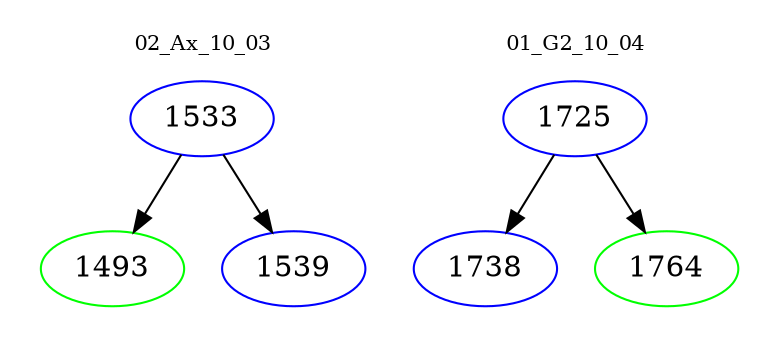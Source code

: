 digraph{
subgraph cluster_0 {
color = white
label = "02_Ax_10_03";
fontsize=10;
T0_1533 [label="1533", color="blue"]
T0_1533 -> T0_1493 [color="black"]
T0_1493 [label="1493", color="green"]
T0_1533 -> T0_1539 [color="black"]
T0_1539 [label="1539", color="blue"]
}
subgraph cluster_1 {
color = white
label = "01_G2_10_04";
fontsize=10;
T1_1725 [label="1725", color="blue"]
T1_1725 -> T1_1738 [color="black"]
T1_1738 [label="1738", color="blue"]
T1_1725 -> T1_1764 [color="black"]
T1_1764 [label="1764", color="green"]
}
}
